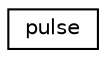 digraph "Graphical Class Hierarchy"
{
  edge [fontname="Helvetica",fontsize="10",labelfontname="Helvetica",labelfontsize="10"];
  node [fontname="Helvetica",fontsize="10",shape=record];
  rankdir="LR";
  Node1 [label="pulse",height=0.2,width=0.4,color="black", fillcolor="white", style="filled",URL="$structpulse.html"];
}
